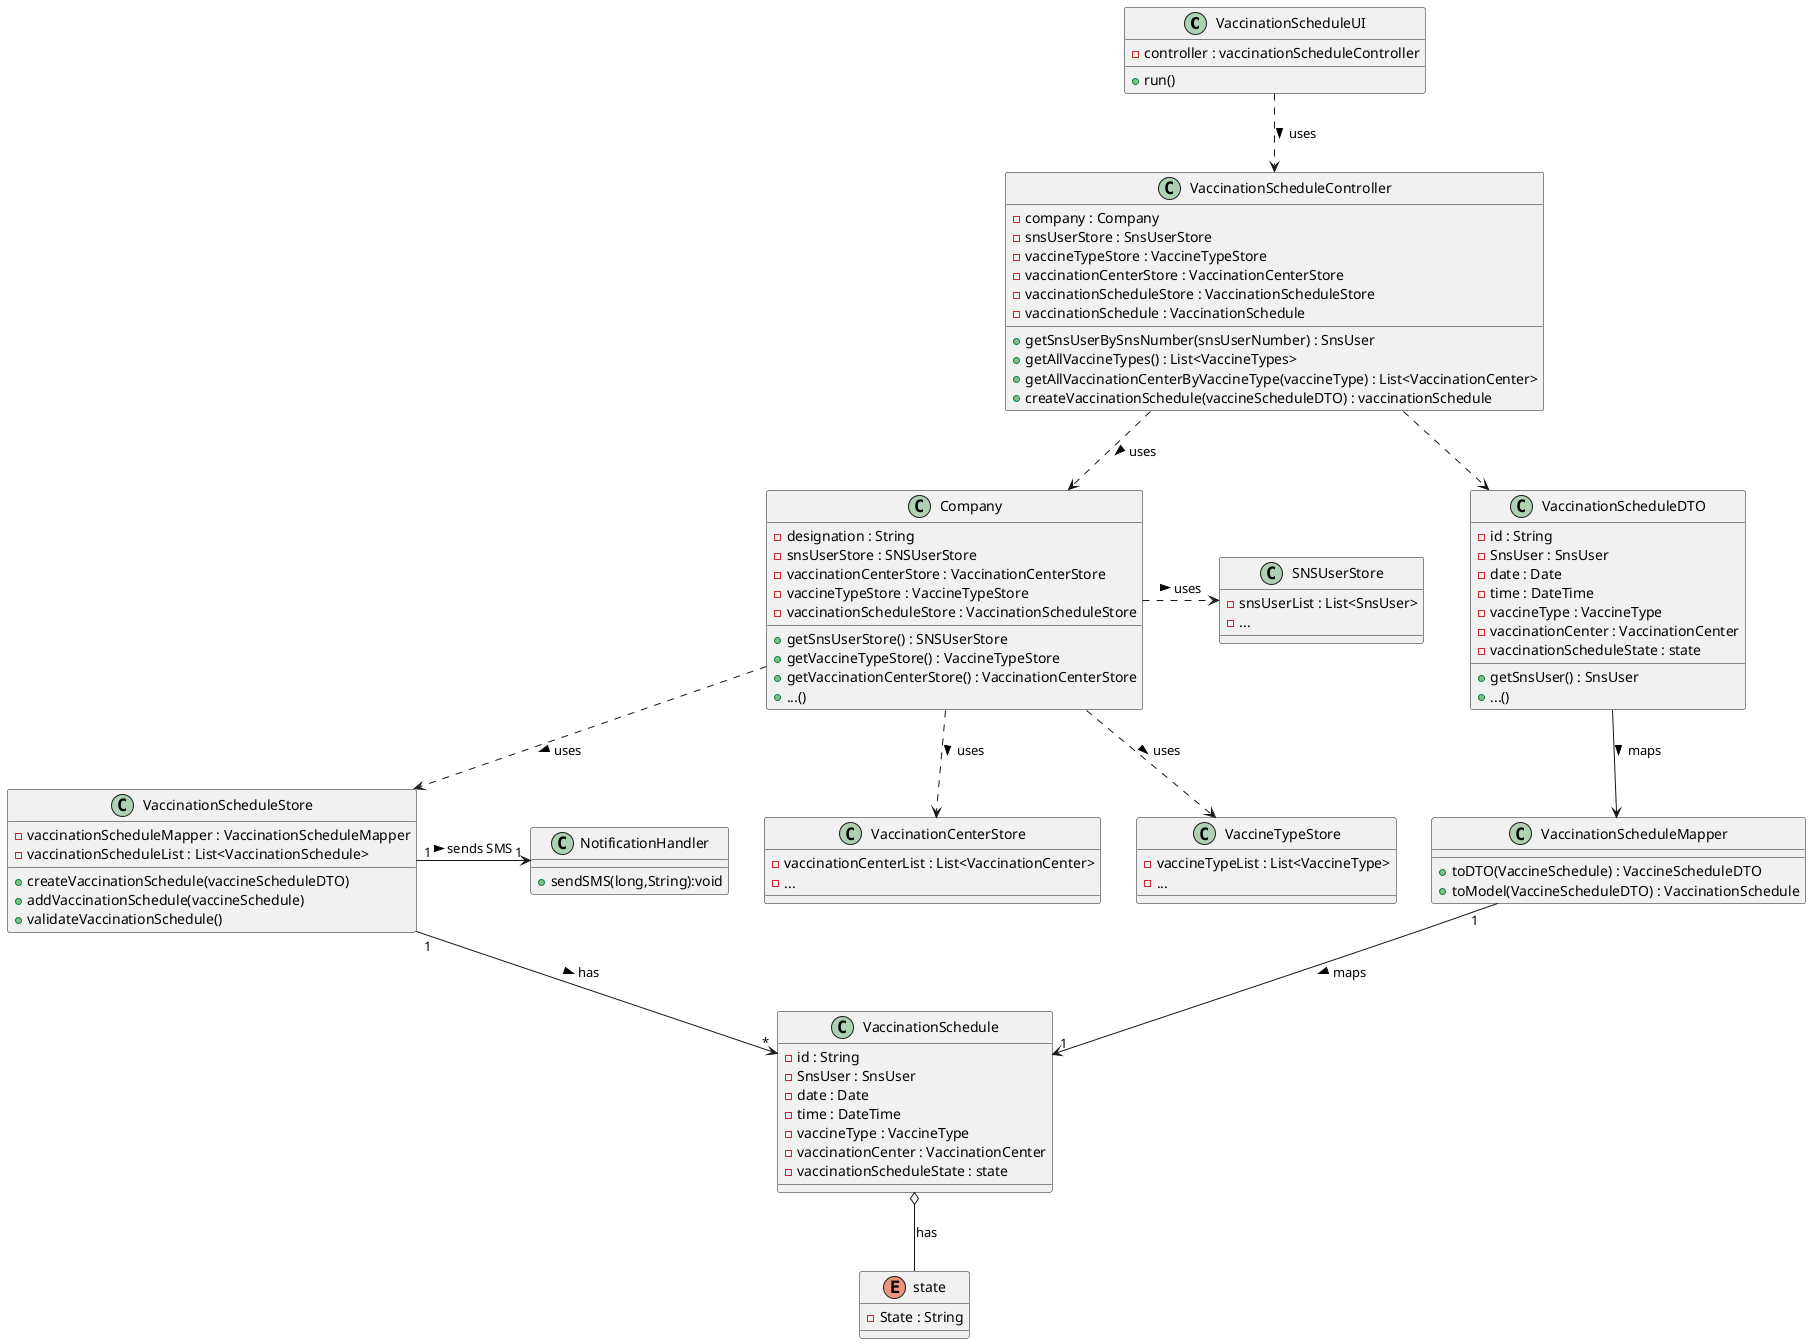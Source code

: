 @startuml
'left to right direction
'skinparam classAttributeIconSize 0
'hide empty members
'hide @unlinked

class VaccinationScheduleUI
{
-controller : vaccinationScheduleController
+run()
}

class VaccinationScheduleController
{
-company : Company
-snsUserStore : SnsUserStore
-vaccineTypeStore : VaccineTypeStore
-vaccinationCenterStore : VaccinationCenterStore
-vaccinationScheduleStore : VaccinationScheduleStore
-vaccinationSchedule : VaccinationSchedule
+getSnsUserBySnsNumber(snsUserNumber) : SnsUser
+getAllVaccineTypes() : List<VaccineTypes>
+getAllVaccinationCenterByVaccineType(vaccineType) : List<VaccinationCenter>
+createVaccinationSchedule(vaccineScheduleDTO) : vaccinationSchedule
}

class Company
{
-designation : String
-snsUserStore : SNSUserStore
-vaccinationCenterStore : VaccinationCenterStore
-vaccineTypeStore : VaccineTypeStore
-vaccinationScheduleStore : VaccinationScheduleStore
+getSnsUserStore() : SNSUserStore
+getVaccineTypeStore() : VaccineTypeStore
+getVaccinationCenterStore() : VaccinationCenterStore
+...()
}

class VaccinationScheduleStore
{
-vaccinationScheduleMapper : VaccinationScheduleMapper
-vaccinationScheduleList : List<VaccinationSchedule>
+createVaccinationSchedule(vaccineScheduleDTO)
+addVaccinationSchedule(vaccineSchedule)
+validateVaccinationSchedule()
}

class VaccinationSchedule
{
-id : String
-SnsUser : SnsUser
-date : Date
-time : DateTime
-vaccineType : VaccineType
-vaccinationCenter : VaccinationCenter
-vaccinationScheduleState : state
}

Enum state
{
-State : String
}

class SNSUserStore
{
-snsUserList : List<SnsUser>
-...
}

class VaccinationCenterStore
{
-vaccinationCenterList : List<VaccinationCenter>
-...
}

class VaccinationScheduleDTO
{
-id : String
-SnsUser : SnsUser
-date : Date
-time : DateTime
-vaccineType : VaccineType
-vaccinationCenter : VaccinationCenter
-vaccinationScheduleState : state
+getSnsUser() : SnsUser
+...()

}
class VaccinationScheduleMapper
{
+toDTO(VaccineSchedule) : VaccineScheduleDTO
+toModel(VaccineScheduleDTO) : VaccinationSchedule
}


class VaccineTypeStore
{
-vaccineTypeList : List<VaccineType>
-...
}

class NotificationHandler
{
+sendSMS(long,String):void
}

'UI
VaccinationScheduleUI ..>  VaccinationScheduleController : uses >

'Controller
VaccinationScheduleController ..> Company : uses >
VaccinationScheduleController ..> VaccinationScheduleDTO

'Mapper
'VaccinationScheduleMapper ..> VaccinationScheduleDTO
VaccinationScheduleDTO --> VaccinationScheduleMapper : maps >
VaccinationScheduleMapper "1" -->  "1"VaccinationSchedule : maps >

'Company
Company ..> VaccinationScheduleStore : uses >
Company .> SNSUserStore : uses >
Company ..> VaccineTypeStore : uses >
Company ..> VaccinationCenterStore : uses >

VaccinationScheduleStore "1" --> "*" VaccinationSchedule : has >

VaccinationSchedule o-- state : has

VaccinationScheduleStore "1" ->  "1" NotificationHandler : sends SMS >

@enduml
